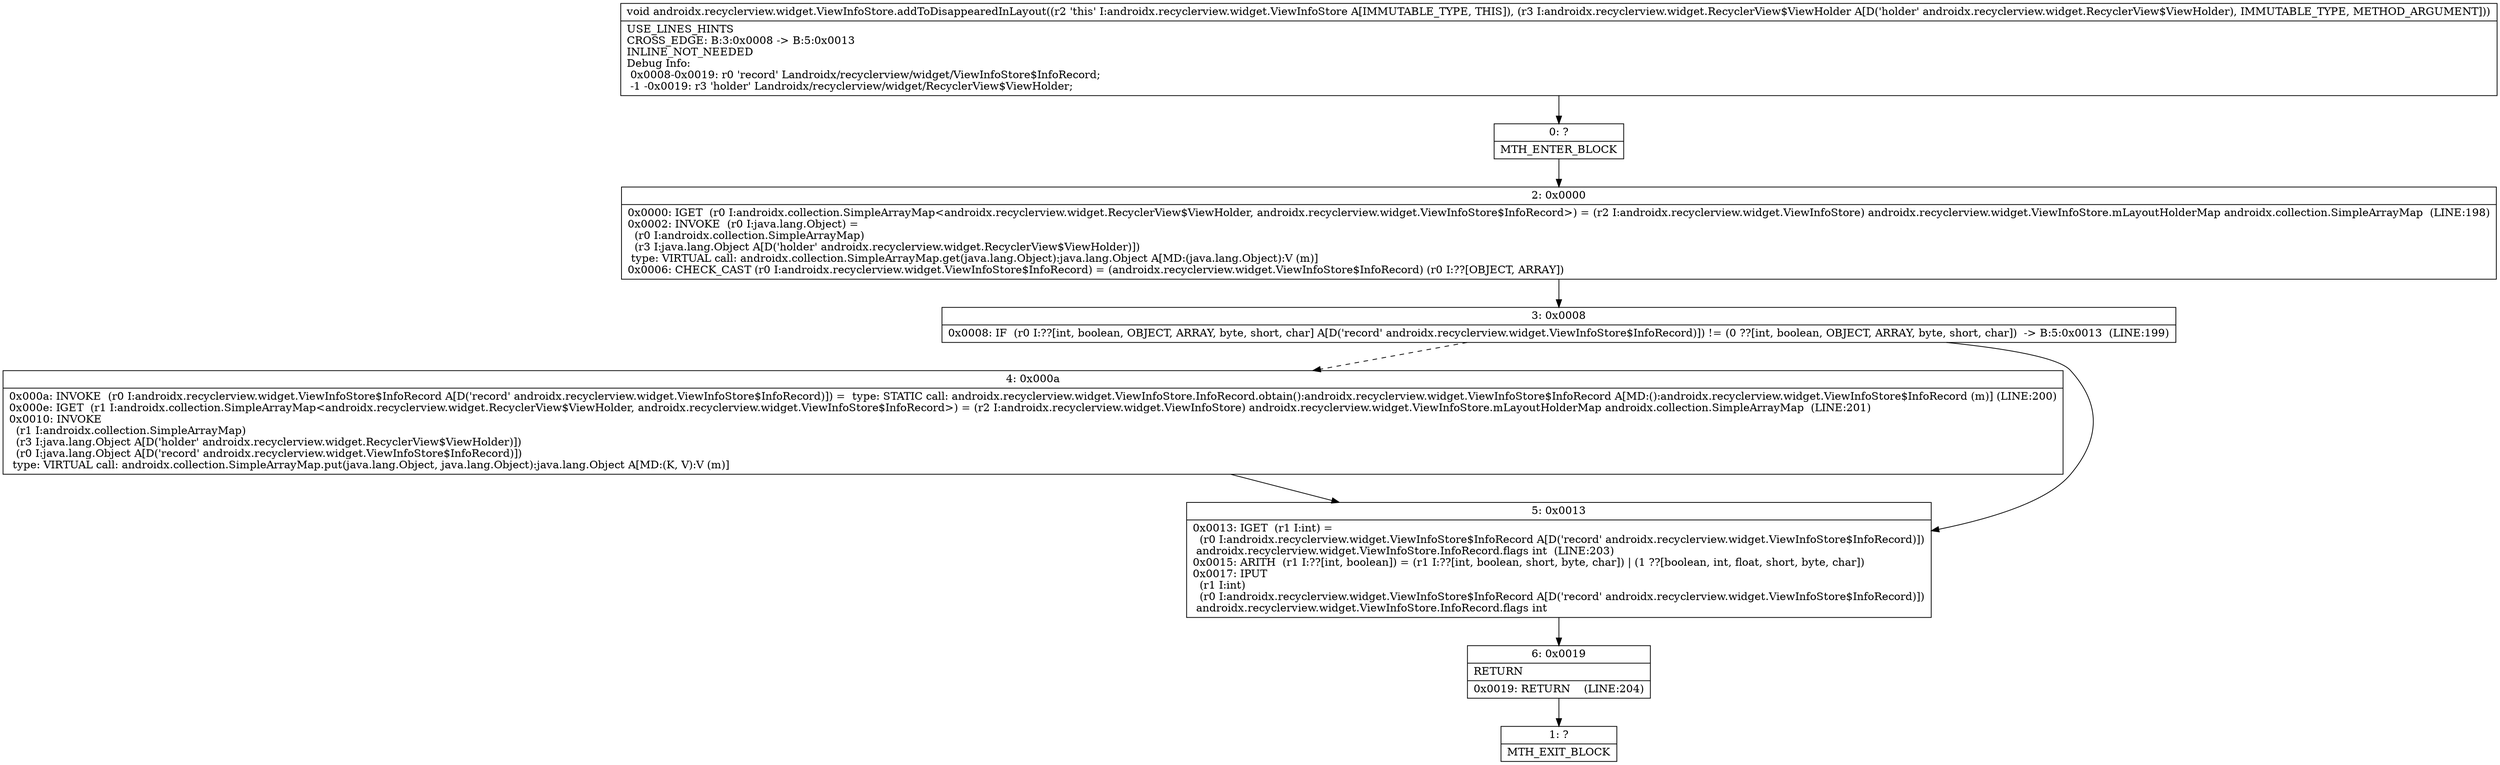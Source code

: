 digraph "CFG forandroidx.recyclerview.widget.ViewInfoStore.addToDisappearedInLayout(Landroidx\/recyclerview\/widget\/RecyclerView$ViewHolder;)V" {
Node_0 [shape=record,label="{0\:\ ?|MTH_ENTER_BLOCK\l}"];
Node_2 [shape=record,label="{2\:\ 0x0000|0x0000: IGET  (r0 I:androidx.collection.SimpleArrayMap\<androidx.recyclerview.widget.RecyclerView$ViewHolder, androidx.recyclerview.widget.ViewInfoStore$InfoRecord\>) = (r2 I:androidx.recyclerview.widget.ViewInfoStore) androidx.recyclerview.widget.ViewInfoStore.mLayoutHolderMap androidx.collection.SimpleArrayMap  (LINE:198)\l0x0002: INVOKE  (r0 I:java.lang.Object) = \l  (r0 I:androidx.collection.SimpleArrayMap)\l  (r3 I:java.lang.Object A[D('holder' androidx.recyclerview.widget.RecyclerView$ViewHolder)])\l type: VIRTUAL call: androidx.collection.SimpleArrayMap.get(java.lang.Object):java.lang.Object A[MD:(java.lang.Object):V (m)]\l0x0006: CHECK_CAST (r0 I:androidx.recyclerview.widget.ViewInfoStore$InfoRecord) = (androidx.recyclerview.widget.ViewInfoStore$InfoRecord) (r0 I:??[OBJECT, ARRAY]) \l}"];
Node_3 [shape=record,label="{3\:\ 0x0008|0x0008: IF  (r0 I:??[int, boolean, OBJECT, ARRAY, byte, short, char] A[D('record' androidx.recyclerview.widget.ViewInfoStore$InfoRecord)]) != (0 ??[int, boolean, OBJECT, ARRAY, byte, short, char])  \-\> B:5:0x0013  (LINE:199)\l}"];
Node_4 [shape=record,label="{4\:\ 0x000a|0x000a: INVOKE  (r0 I:androidx.recyclerview.widget.ViewInfoStore$InfoRecord A[D('record' androidx.recyclerview.widget.ViewInfoStore$InfoRecord)]) =  type: STATIC call: androidx.recyclerview.widget.ViewInfoStore.InfoRecord.obtain():androidx.recyclerview.widget.ViewInfoStore$InfoRecord A[MD:():androidx.recyclerview.widget.ViewInfoStore$InfoRecord (m)] (LINE:200)\l0x000e: IGET  (r1 I:androidx.collection.SimpleArrayMap\<androidx.recyclerview.widget.RecyclerView$ViewHolder, androidx.recyclerview.widget.ViewInfoStore$InfoRecord\>) = (r2 I:androidx.recyclerview.widget.ViewInfoStore) androidx.recyclerview.widget.ViewInfoStore.mLayoutHolderMap androidx.collection.SimpleArrayMap  (LINE:201)\l0x0010: INVOKE  \l  (r1 I:androidx.collection.SimpleArrayMap)\l  (r3 I:java.lang.Object A[D('holder' androidx.recyclerview.widget.RecyclerView$ViewHolder)])\l  (r0 I:java.lang.Object A[D('record' androidx.recyclerview.widget.ViewInfoStore$InfoRecord)])\l type: VIRTUAL call: androidx.collection.SimpleArrayMap.put(java.lang.Object, java.lang.Object):java.lang.Object A[MD:(K, V):V (m)]\l}"];
Node_5 [shape=record,label="{5\:\ 0x0013|0x0013: IGET  (r1 I:int) = \l  (r0 I:androidx.recyclerview.widget.ViewInfoStore$InfoRecord A[D('record' androidx.recyclerview.widget.ViewInfoStore$InfoRecord)])\l androidx.recyclerview.widget.ViewInfoStore.InfoRecord.flags int  (LINE:203)\l0x0015: ARITH  (r1 I:??[int, boolean]) = (r1 I:??[int, boolean, short, byte, char]) \| (1 ??[boolean, int, float, short, byte, char]) \l0x0017: IPUT  \l  (r1 I:int)\l  (r0 I:androidx.recyclerview.widget.ViewInfoStore$InfoRecord A[D('record' androidx.recyclerview.widget.ViewInfoStore$InfoRecord)])\l androidx.recyclerview.widget.ViewInfoStore.InfoRecord.flags int \l}"];
Node_6 [shape=record,label="{6\:\ 0x0019|RETURN\l|0x0019: RETURN    (LINE:204)\l}"];
Node_1 [shape=record,label="{1\:\ ?|MTH_EXIT_BLOCK\l}"];
MethodNode[shape=record,label="{void androidx.recyclerview.widget.ViewInfoStore.addToDisappearedInLayout((r2 'this' I:androidx.recyclerview.widget.ViewInfoStore A[IMMUTABLE_TYPE, THIS]), (r3 I:androidx.recyclerview.widget.RecyclerView$ViewHolder A[D('holder' androidx.recyclerview.widget.RecyclerView$ViewHolder), IMMUTABLE_TYPE, METHOD_ARGUMENT]))  | USE_LINES_HINTS\lCROSS_EDGE: B:3:0x0008 \-\> B:5:0x0013\lINLINE_NOT_NEEDED\lDebug Info:\l  0x0008\-0x0019: r0 'record' Landroidx\/recyclerview\/widget\/ViewInfoStore$InfoRecord;\l  \-1 \-0x0019: r3 'holder' Landroidx\/recyclerview\/widget\/RecyclerView$ViewHolder;\l}"];
MethodNode -> Node_0;Node_0 -> Node_2;
Node_2 -> Node_3;
Node_3 -> Node_4[style=dashed];
Node_3 -> Node_5;
Node_4 -> Node_5;
Node_5 -> Node_6;
Node_6 -> Node_1;
}

